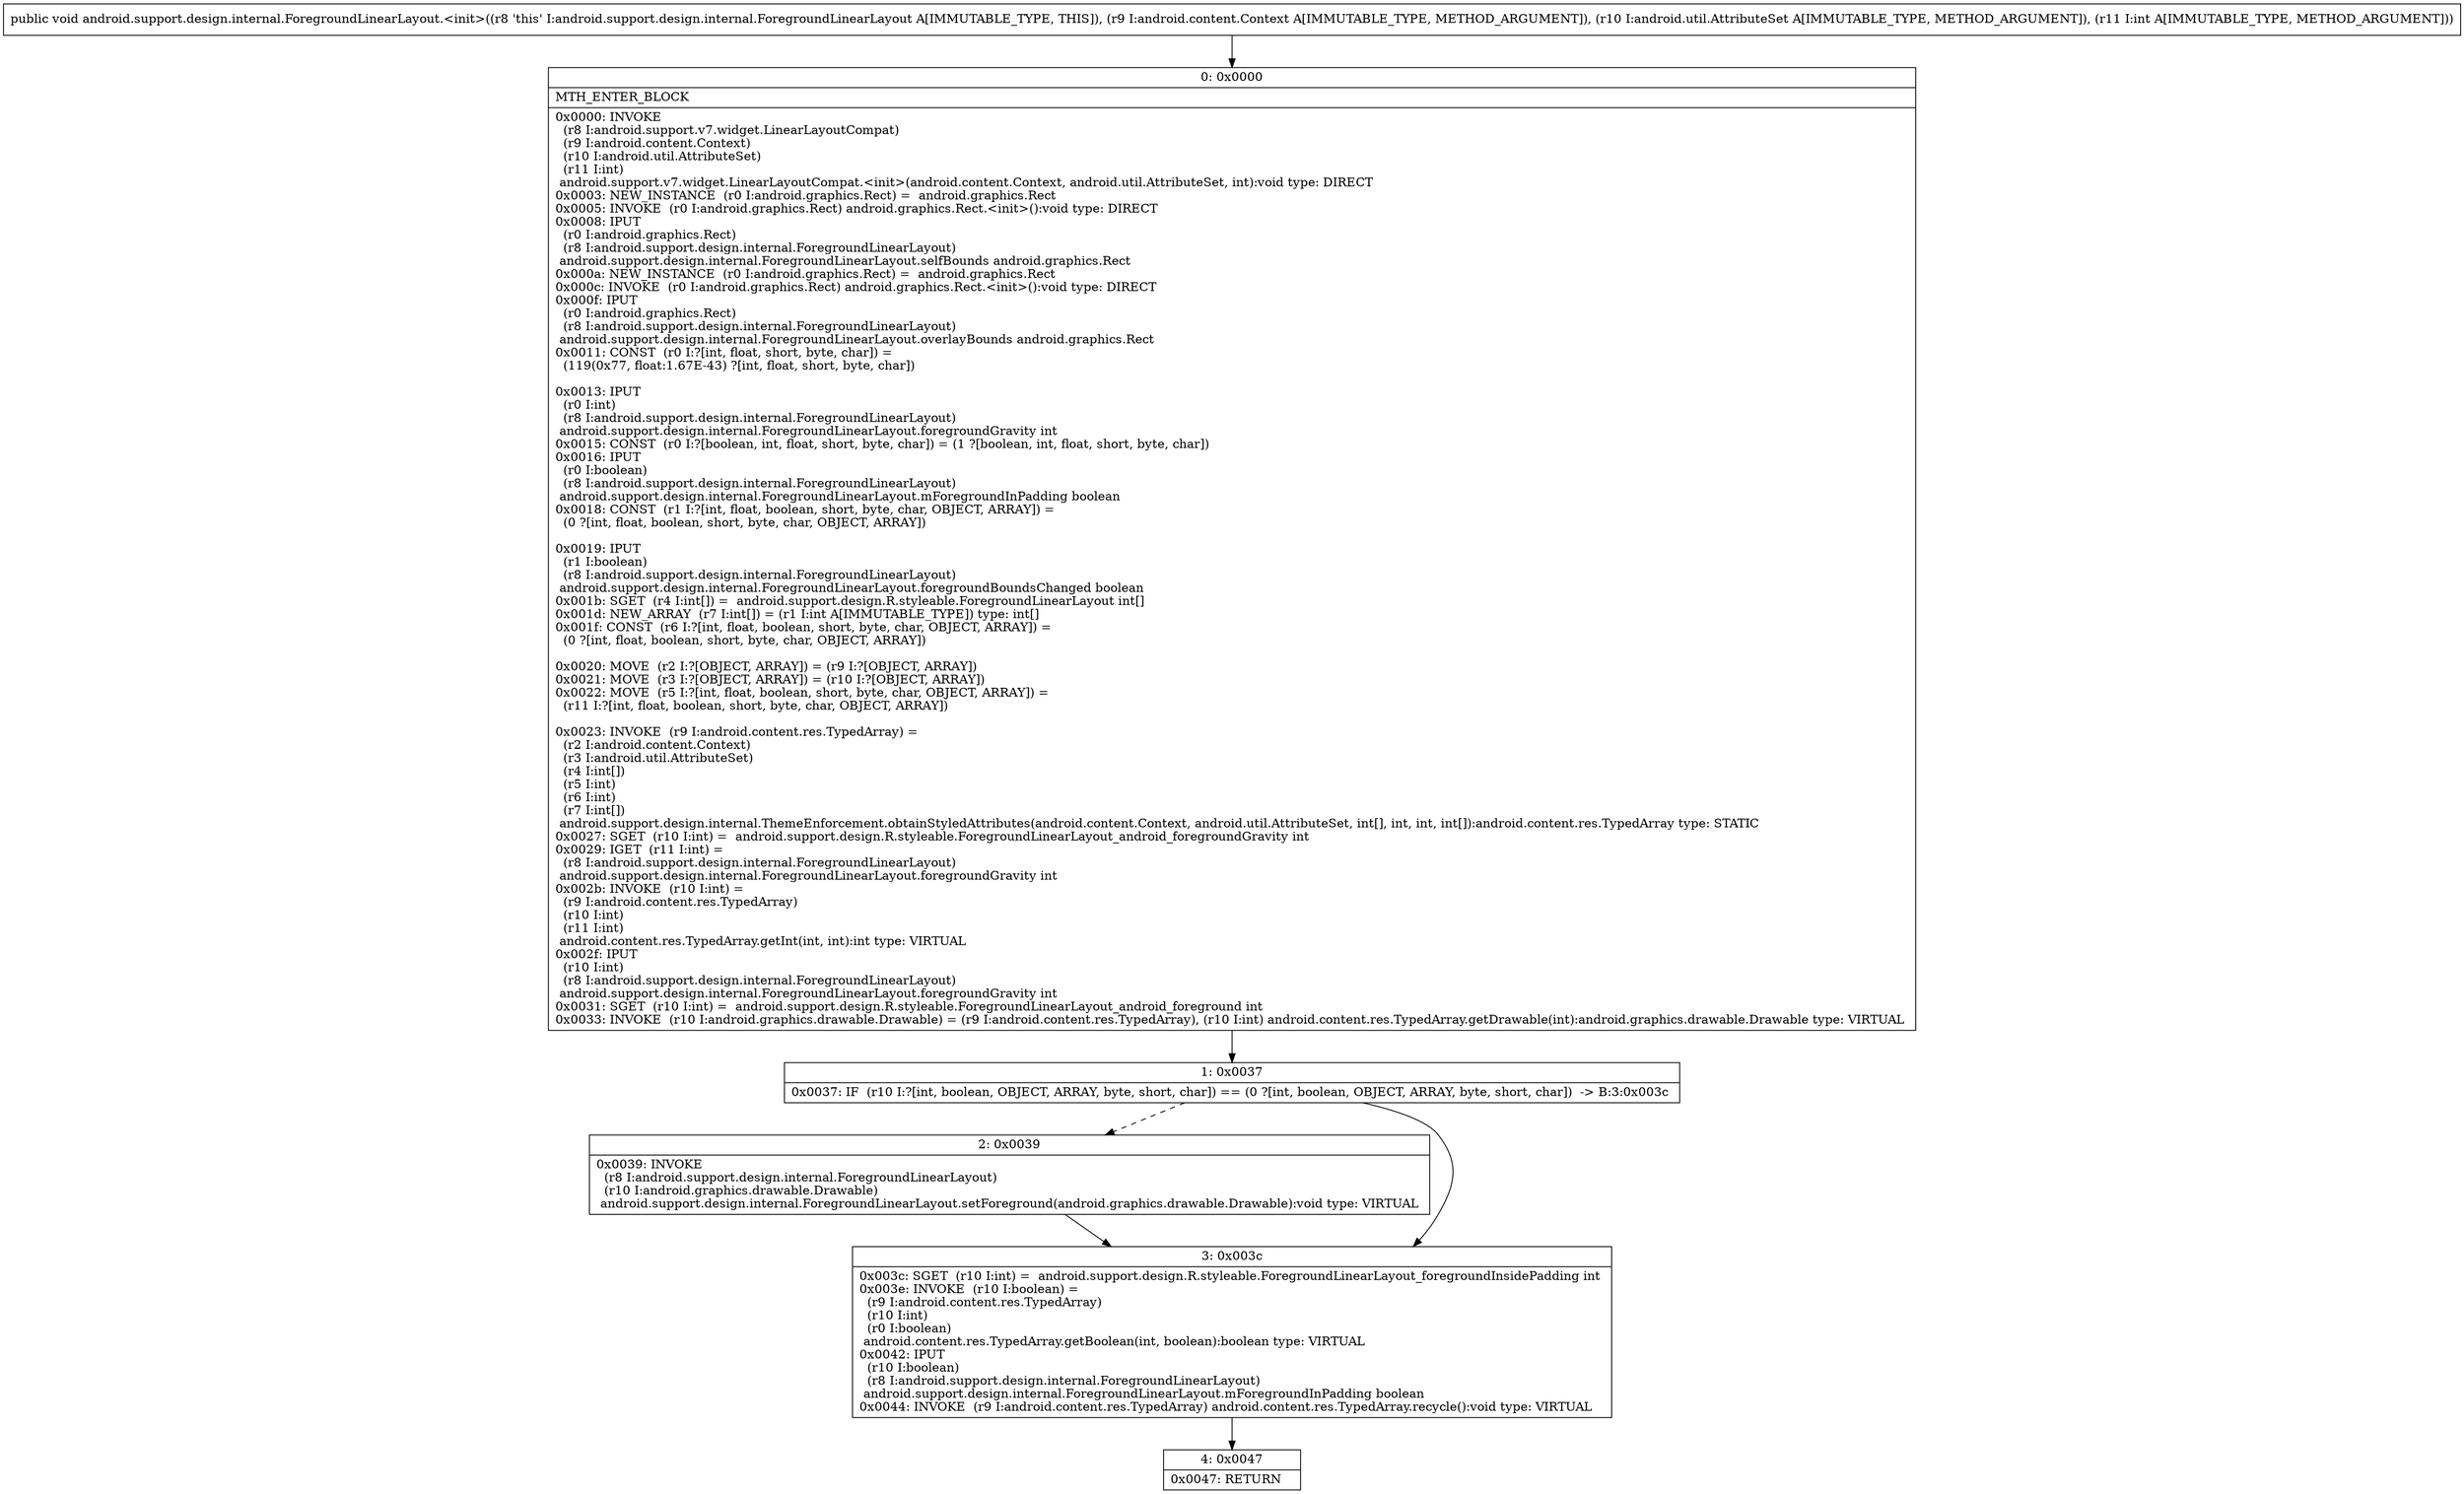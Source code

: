 digraph "CFG forandroid.support.design.internal.ForegroundLinearLayout.\<init\>(Landroid\/content\/Context;Landroid\/util\/AttributeSet;I)V" {
Node_0 [shape=record,label="{0\:\ 0x0000|MTH_ENTER_BLOCK\l|0x0000: INVOKE  \l  (r8 I:android.support.v7.widget.LinearLayoutCompat)\l  (r9 I:android.content.Context)\l  (r10 I:android.util.AttributeSet)\l  (r11 I:int)\l android.support.v7.widget.LinearLayoutCompat.\<init\>(android.content.Context, android.util.AttributeSet, int):void type: DIRECT \l0x0003: NEW_INSTANCE  (r0 I:android.graphics.Rect) =  android.graphics.Rect \l0x0005: INVOKE  (r0 I:android.graphics.Rect) android.graphics.Rect.\<init\>():void type: DIRECT \l0x0008: IPUT  \l  (r0 I:android.graphics.Rect)\l  (r8 I:android.support.design.internal.ForegroundLinearLayout)\l android.support.design.internal.ForegroundLinearLayout.selfBounds android.graphics.Rect \l0x000a: NEW_INSTANCE  (r0 I:android.graphics.Rect) =  android.graphics.Rect \l0x000c: INVOKE  (r0 I:android.graphics.Rect) android.graphics.Rect.\<init\>():void type: DIRECT \l0x000f: IPUT  \l  (r0 I:android.graphics.Rect)\l  (r8 I:android.support.design.internal.ForegroundLinearLayout)\l android.support.design.internal.ForegroundLinearLayout.overlayBounds android.graphics.Rect \l0x0011: CONST  (r0 I:?[int, float, short, byte, char]) = \l  (119(0x77, float:1.67E\-43) ?[int, float, short, byte, char])\l \l0x0013: IPUT  \l  (r0 I:int)\l  (r8 I:android.support.design.internal.ForegroundLinearLayout)\l android.support.design.internal.ForegroundLinearLayout.foregroundGravity int \l0x0015: CONST  (r0 I:?[boolean, int, float, short, byte, char]) = (1 ?[boolean, int, float, short, byte, char]) \l0x0016: IPUT  \l  (r0 I:boolean)\l  (r8 I:android.support.design.internal.ForegroundLinearLayout)\l android.support.design.internal.ForegroundLinearLayout.mForegroundInPadding boolean \l0x0018: CONST  (r1 I:?[int, float, boolean, short, byte, char, OBJECT, ARRAY]) = \l  (0 ?[int, float, boolean, short, byte, char, OBJECT, ARRAY])\l \l0x0019: IPUT  \l  (r1 I:boolean)\l  (r8 I:android.support.design.internal.ForegroundLinearLayout)\l android.support.design.internal.ForegroundLinearLayout.foregroundBoundsChanged boolean \l0x001b: SGET  (r4 I:int[]) =  android.support.design.R.styleable.ForegroundLinearLayout int[] \l0x001d: NEW_ARRAY  (r7 I:int[]) = (r1 I:int A[IMMUTABLE_TYPE]) type: int[] \l0x001f: CONST  (r6 I:?[int, float, boolean, short, byte, char, OBJECT, ARRAY]) = \l  (0 ?[int, float, boolean, short, byte, char, OBJECT, ARRAY])\l \l0x0020: MOVE  (r2 I:?[OBJECT, ARRAY]) = (r9 I:?[OBJECT, ARRAY]) \l0x0021: MOVE  (r3 I:?[OBJECT, ARRAY]) = (r10 I:?[OBJECT, ARRAY]) \l0x0022: MOVE  (r5 I:?[int, float, boolean, short, byte, char, OBJECT, ARRAY]) = \l  (r11 I:?[int, float, boolean, short, byte, char, OBJECT, ARRAY])\l \l0x0023: INVOKE  (r9 I:android.content.res.TypedArray) = \l  (r2 I:android.content.Context)\l  (r3 I:android.util.AttributeSet)\l  (r4 I:int[])\l  (r5 I:int)\l  (r6 I:int)\l  (r7 I:int[])\l android.support.design.internal.ThemeEnforcement.obtainStyledAttributes(android.content.Context, android.util.AttributeSet, int[], int, int, int[]):android.content.res.TypedArray type: STATIC \l0x0027: SGET  (r10 I:int) =  android.support.design.R.styleable.ForegroundLinearLayout_android_foregroundGravity int \l0x0029: IGET  (r11 I:int) = \l  (r8 I:android.support.design.internal.ForegroundLinearLayout)\l android.support.design.internal.ForegroundLinearLayout.foregroundGravity int \l0x002b: INVOKE  (r10 I:int) = \l  (r9 I:android.content.res.TypedArray)\l  (r10 I:int)\l  (r11 I:int)\l android.content.res.TypedArray.getInt(int, int):int type: VIRTUAL \l0x002f: IPUT  \l  (r10 I:int)\l  (r8 I:android.support.design.internal.ForegroundLinearLayout)\l android.support.design.internal.ForegroundLinearLayout.foregroundGravity int \l0x0031: SGET  (r10 I:int) =  android.support.design.R.styleable.ForegroundLinearLayout_android_foreground int \l0x0033: INVOKE  (r10 I:android.graphics.drawable.Drawable) = (r9 I:android.content.res.TypedArray), (r10 I:int) android.content.res.TypedArray.getDrawable(int):android.graphics.drawable.Drawable type: VIRTUAL \l}"];
Node_1 [shape=record,label="{1\:\ 0x0037|0x0037: IF  (r10 I:?[int, boolean, OBJECT, ARRAY, byte, short, char]) == (0 ?[int, boolean, OBJECT, ARRAY, byte, short, char])  \-\> B:3:0x003c \l}"];
Node_2 [shape=record,label="{2\:\ 0x0039|0x0039: INVOKE  \l  (r8 I:android.support.design.internal.ForegroundLinearLayout)\l  (r10 I:android.graphics.drawable.Drawable)\l android.support.design.internal.ForegroundLinearLayout.setForeground(android.graphics.drawable.Drawable):void type: VIRTUAL \l}"];
Node_3 [shape=record,label="{3\:\ 0x003c|0x003c: SGET  (r10 I:int) =  android.support.design.R.styleable.ForegroundLinearLayout_foregroundInsidePadding int \l0x003e: INVOKE  (r10 I:boolean) = \l  (r9 I:android.content.res.TypedArray)\l  (r10 I:int)\l  (r0 I:boolean)\l android.content.res.TypedArray.getBoolean(int, boolean):boolean type: VIRTUAL \l0x0042: IPUT  \l  (r10 I:boolean)\l  (r8 I:android.support.design.internal.ForegroundLinearLayout)\l android.support.design.internal.ForegroundLinearLayout.mForegroundInPadding boolean \l0x0044: INVOKE  (r9 I:android.content.res.TypedArray) android.content.res.TypedArray.recycle():void type: VIRTUAL \l}"];
Node_4 [shape=record,label="{4\:\ 0x0047|0x0047: RETURN   \l}"];
MethodNode[shape=record,label="{public void android.support.design.internal.ForegroundLinearLayout.\<init\>((r8 'this' I:android.support.design.internal.ForegroundLinearLayout A[IMMUTABLE_TYPE, THIS]), (r9 I:android.content.Context A[IMMUTABLE_TYPE, METHOD_ARGUMENT]), (r10 I:android.util.AttributeSet A[IMMUTABLE_TYPE, METHOD_ARGUMENT]), (r11 I:int A[IMMUTABLE_TYPE, METHOD_ARGUMENT])) }"];
MethodNode -> Node_0;
Node_0 -> Node_1;
Node_1 -> Node_2[style=dashed];
Node_1 -> Node_3;
Node_2 -> Node_3;
Node_3 -> Node_4;
}

